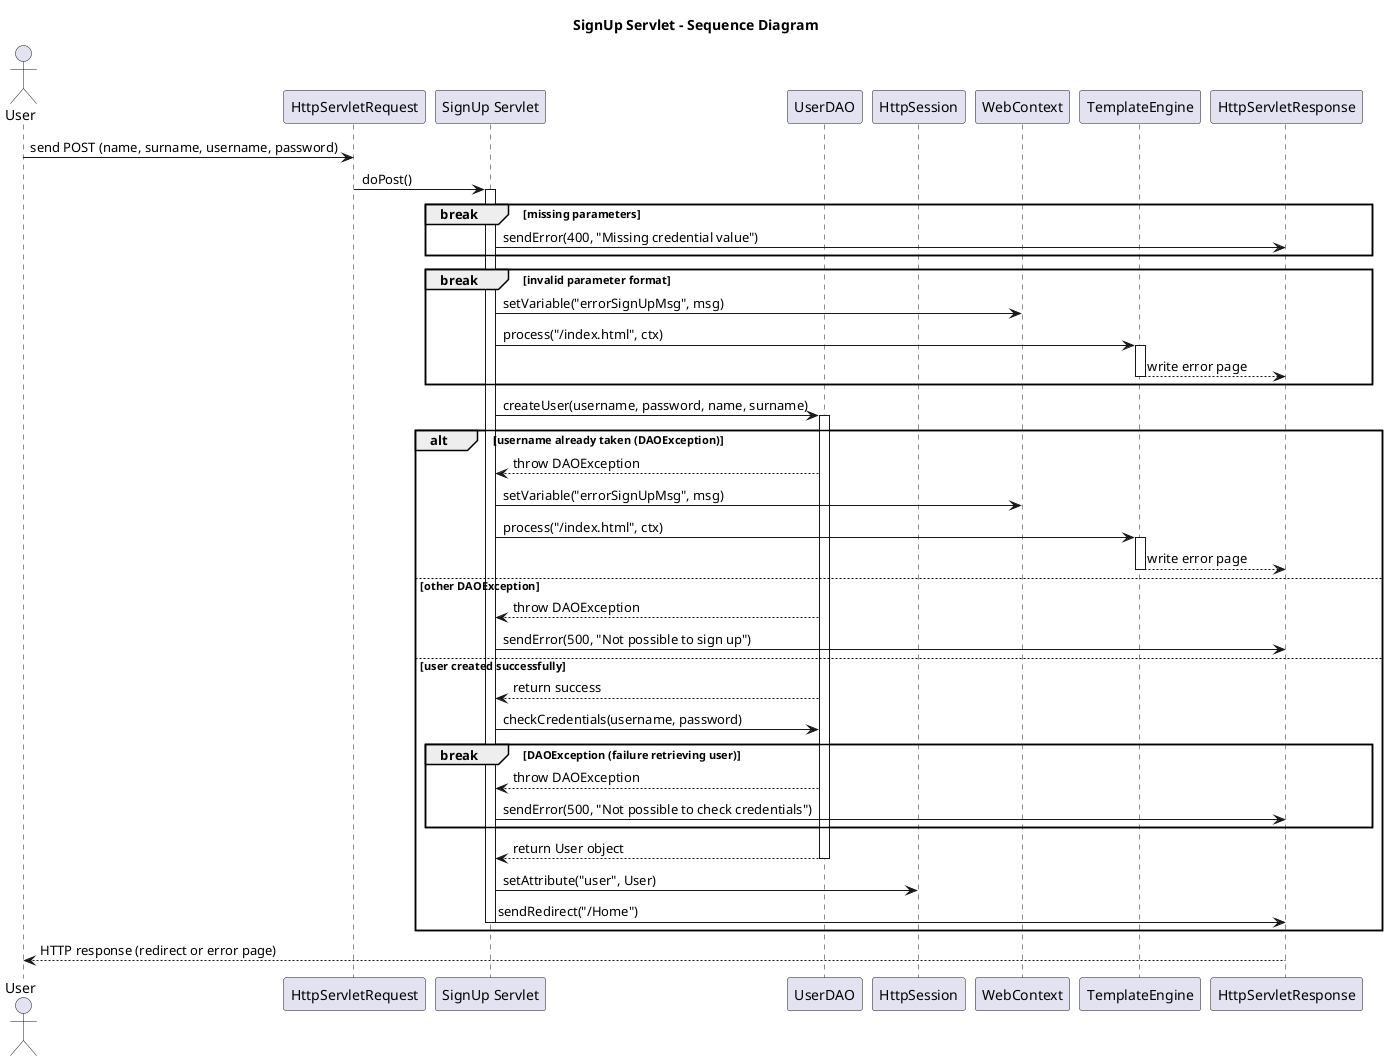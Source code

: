 @startuml
title SignUp Servlet - Sequence Diagram

actor User
participant "HttpServletRequest" as Request
participant "SignUp Servlet" as Servlet
participant "UserDAO" as DAO
participant "HttpSession" as Session
participant "WebContext" as ctx
participant "TemplateEngine" as Template
participant "HttpServletResponse" as Response

User -> Request : send POST (name, surname, username, password)

Request -> Servlet : doPost()
activate Servlet

break missing parameters
    Servlet -> Response : sendError(400, "Missing credential value")
end
break invalid parameter format
    Servlet -> ctx : setVariable("errorSignUpMsg", msg)
    Servlet -> Template : process("/index.html", ctx)
    activate Template
    Template --> Response : write error page
    deactivate Template
end
    Servlet -> DAO : createUser(username, password, name, surname)
    activate DAO
    alt username already taken (DAOException)
        DAO --> Servlet : throw DAOException
        Servlet -> ctx : setVariable("errorSignUpMsg", msg)
        Servlet -> Template : process("/index.html", ctx)
        activate Template
        Template --> Response : write error page
        deactivate Template
    else other DAOException
        DAO --> Servlet : throw DAOException

        Servlet -> Response : sendError(500, "Not possible to sign up")
    else user created successfully
        DAO --> Servlet : return success

        Servlet -> DAO : checkCredentials(username, password)
    break DAOException (failure retrieving user)
        DAO --> Servlet : throw DAOException

        Servlet -> Response : sendError(500, "Not possible to check credentials")
    end
        DAO --> Servlet : return User object
        deactivate DAO

        Servlet -> Session : setAttribute("user", User)
        Servlet -> Response : sendRedirect("/Home")
        deactivate Servlet
    end




Response --> User : HTTP response (redirect or error page)

@enduml
